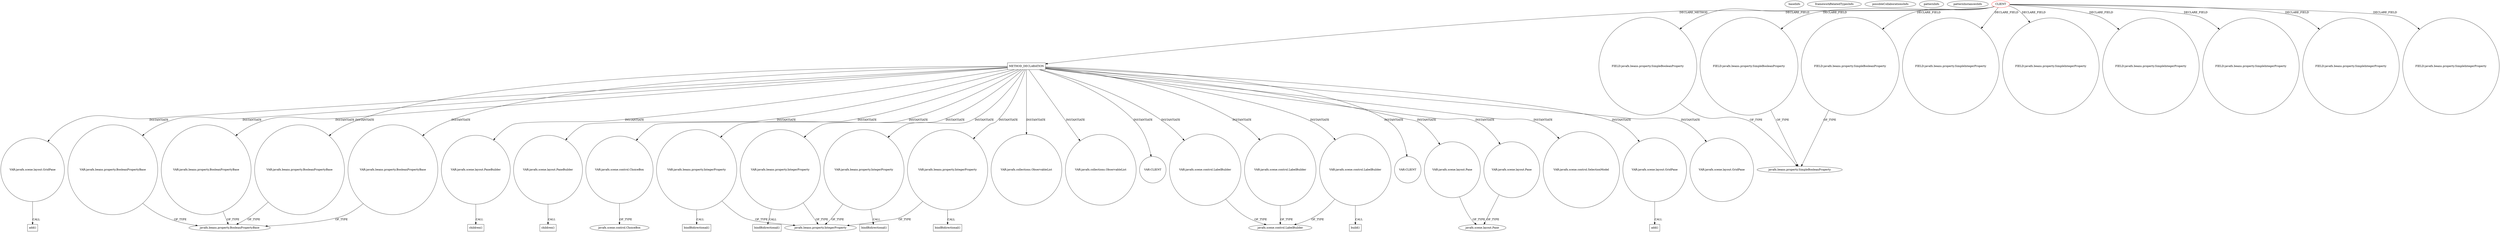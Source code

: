 digraph {
baseInfo[graphId=3728,category="pattern",isAnonymous=false,possibleRelation=false]
frameworkRelatedTypesInfo[]
possibleCollaborationsInfo[]
patternInfo[frequency=2.0,patternRootClient=0]
patternInstancesInfo[0="SaiPradeepDandem-javafx2-gradient-builder~/SaiPradeepDandem-javafx2-gradient-builder/javafx2-gradient-builder-master/src/main/java/com/javafx/gradientbuilder/application/RadialSettingsLayout.java~RadialSettingsLayout~1170",1="SaiPradeepDandem-javafx2-gradient-builder~/SaiPradeepDandem-javafx2-gradient-builder/javafx2-gradient-builder-master/src/main/java/com/javafx/gradientbuilder/application/LinearSettingsLayout.java~LinearSettingsLayout~1172"]
59[label="javafx.scene.control.LabelBuilder",vertexType="FRAMEWORK_CLASS_TYPE",isFrameworkType=false]
57[label="VAR:javafx.scene.control.LabelBuilder",vertexType="VARIABLE_EXPRESION",isFrameworkType=false,shape=circle]
66[label="VAR:javafx.scene.control.LabelBuilder",vertexType="VARIABLE_EXPRESION",isFrameworkType=false,shape=circle]
96[label="VAR:javafx.scene.control.LabelBuilder",vertexType="VARIABLE_EXPRESION",isFrameworkType=false,shape=circle]
97[label="build()",vertexType="INSIDE_CALL",isFrameworkType=false,shape=box]
56[label="METHOD_DECLARATION",vertexType="CLIENT_METHOD_DECLARATION",isFrameworkType=false,shape=box]
0[label="CLIENT",vertexType="ROOT_CLIENT_CLASS_DECLARATION",isFrameworkType=false,color=red]
251[label="VAR:CLIENT",vertexType="VARIABLE_EXPRESION",isFrameworkType=false,shape=circle]
322[label="VAR:javafx.scene.layout.Pane",vertexType="VARIABLE_EXPRESION",isFrameworkType=false,shape=circle]
423[label="VAR:javafx.scene.layout.Pane",vertexType="VARIABLE_EXPRESION",isFrameworkType=false,shape=circle]
394[label="VAR:javafx.scene.control.SelectionModel",vertexType="VARIABLE_EXPRESION",isFrameworkType=false,shape=circle]
172[label="VAR:javafx.scene.layout.GridPane",vertexType="VARIABLE_EXPRESION",isFrameworkType=false,shape=circle]
455[label="VAR:javafx.scene.layout.GridPane",vertexType="VARIABLE_EXPRESION",isFrameworkType=false,shape=circle]
135[label="VAR:javafx.scene.layout.GridPane",vertexType="VARIABLE_EXPRESION",isFrameworkType=false,shape=circle]
192[label="VAR:javafx.beans.property.BooleanPropertyBase",vertexType="VARIABLE_EXPRESION",isFrameworkType=false,shape=circle]
158[label="VAR:javafx.beans.property.BooleanPropertyBase",vertexType="VARIABLE_EXPRESION",isFrameworkType=false,shape=circle]
328[label="VAR:javafx.beans.property.BooleanPropertyBase",vertexType="VARIABLE_EXPRESION",isFrameworkType=false,shape=circle]
224[label="VAR:javafx.beans.property.BooleanPropertyBase",vertexType="VARIABLE_EXPRESION",isFrameworkType=false,shape=circle]
16[label="FIELD:javafx.beans.property.SimpleBooleanProperty",vertexType="FIELD_DECLARATION",isFrameworkType=false,shape=circle]
12[label="FIELD:javafx.beans.property.SimpleBooleanProperty",vertexType="FIELD_DECLARATION",isFrameworkType=false,shape=circle]
14[label="FIELD:javafx.beans.property.SimpleBooleanProperty",vertexType="FIELD_DECLARATION",isFrameworkType=false,shape=circle]
136[label="add()",vertexType="INSIDE_CALL",isFrameworkType=false,shape=box]
173[label="add()",vertexType="INSIDE_CALL",isFrameworkType=false,shape=box]
351[label="VAR:javafx.scene.layout.PaneBuilder",vertexType="VARIABLE_EXPRESION",isFrameworkType=false,shape=circle]
352[label="children()",vertexType="INSIDE_CALL",isFrameworkType=false,shape=box]
432[label="VAR:javafx.scene.layout.PaneBuilder",vertexType="VARIABLE_EXPRESION",isFrameworkType=false,shape=circle]
433[label="children()",vertexType="INSIDE_CALL",isFrameworkType=false,shape=box]
95[label="javafx.scene.layout.Pane",vertexType="FRAMEWORK_CLASS_TYPE",isFrameworkType=false]
375[label="VAR:javafx.scene.control.ChoiceBox",vertexType="VARIABLE_EXPRESION",isFrameworkType=false,shape=circle]
376[label="javafx.scene.control.ChoiceBox",vertexType="FRAMEWORK_CLASS_TYPE",isFrameworkType=false]
232[label="VAR:javafx.beans.property.IntegerProperty",vertexType="VARIABLE_EXPRESION",isFrameworkType=false,shape=circle]
134[label="javafx.beans.property.IntegerProperty",vertexType="FRAMEWORK_CLASS_TYPE",isFrameworkType=false]
233[label="bindBidirectional()",vertexType="INSIDE_CALL",isFrameworkType=false,shape=box]
253[label="VAR:javafx.beans.property.IntegerProperty",vertexType="VARIABLE_EXPRESION",isFrameworkType=false,shape=circle]
254[label="bindBidirectional()",vertexType="INSIDE_CALL",isFrameworkType=false,shape=box]
132[label="VAR:javafx.beans.property.IntegerProperty",vertexType="VARIABLE_EXPRESION",isFrameworkType=false,shape=circle]
133[label="bindBidirectional()",vertexType="INSIDE_CALL",isFrameworkType=false,shape=box]
247[label="VAR:javafx.beans.property.IntegerProperty",vertexType="VARIABLE_EXPRESION",isFrameworkType=false,shape=circle]
248[label="bindBidirectional()",vertexType="INSIDE_CALL",isFrameworkType=false,shape=box]
107[label="VAR:javafx.collections.ObservableList",vertexType="VARIABLE_EXPRESION",isFrameworkType=false,shape=circle]
452[label="VAR:javafx.collections.ObservableList",vertexType="VARIABLE_EXPRESION",isFrameworkType=false,shape=circle]
18[label="FIELD:javafx.beans.property.SimpleIntegerProperty",vertexType="FIELD_DECLARATION",isFrameworkType=false,shape=circle]
6[label="FIELD:javafx.beans.property.SimpleIntegerProperty",vertexType="FIELD_DECLARATION",isFrameworkType=false,shape=circle]
8[label="FIELD:javafx.beans.property.SimpleIntegerProperty",vertexType="FIELD_DECLARATION",isFrameworkType=false,shape=circle]
20[label="FIELD:javafx.beans.property.SimpleIntegerProperty",vertexType="FIELD_DECLARATION",isFrameworkType=false,shape=circle]
2[label="FIELD:javafx.beans.property.SimpleIntegerProperty",vertexType="FIELD_DECLARATION",isFrameworkType=false,shape=circle]
4[label="FIELD:javafx.beans.property.SimpleIntegerProperty",vertexType="FIELD_DECLARATION",isFrameworkType=false,shape=circle]
126[label="javafx.beans.property.BooleanPropertyBase",vertexType="FRAMEWORK_CLASS_TYPE",isFrameworkType=false]
11[label="javafx.beans.property.SimpleBooleanProperty",vertexType="FRAMEWORK_CLASS_TYPE",isFrameworkType=false]
190[label="VAR:CLIENT",vertexType="VARIABLE_EXPRESION",isFrameworkType=false,shape=circle]
232->233[label="CALL"]
56->172[label="INSTANTIATE"]
0->6[label="DECLARE_FIELD"]
0->56[label="DECLARE_METHOD"]
0->14[label="DECLARE_FIELD"]
56->107[label="INSTANTIATE"]
56->394[label="INSTANTIATE"]
247->248[label="CALL"]
56->132[label="INSTANTIATE"]
56->224[label="INSTANTIATE"]
232->134[label="OF_TYPE"]
56->432[label="INSTANTIATE"]
56->452[label="INSTANTIATE"]
0->2[label="DECLARE_FIELD"]
375->376[label="OF_TYPE"]
66->59[label="OF_TYPE"]
423->95[label="OF_TYPE"]
56->253[label="INSTANTIATE"]
432->433[label="CALL"]
351->352[label="CALL"]
56->328[label="INSTANTIATE"]
16->11[label="OF_TYPE"]
322->95[label="OF_TYPE"]
56->190[label="INSTANTIATE"]
172->173[label="CALL"]
56->375[label="INSTANTIATE"]
135->136[label="CALL"]
132->134[label="OF_TYPE"]
132->133[label="CALL"]
56->192[label="INSTANTIATE"]
56->247[label="INSTANTIATE"]
0->20[label="DECLARE_FIELD"]
56->251[label="INSTANTIATE"]
253->134[label="OF_TYPE"]
158->126[label="OF_TYPE"]
0->8[label="DECLARE_FIELD"]
56->158[label="INSTANTIATE"]
0->12[label="DECLARE_FIELD"]
56->423[label="INSTANTIATE"]
56->232[label="INSTANTIATE"]
56->351[label="INSTANTIATE"]
192->126[label="OF_TYPE"]
56->322[label="INSTANTIATE"]
56->57[label="INSTANTIATE"]
56->66[label="INSTANTIATE"]
253->254[label="CALL"]
328->126[label="OF_TYPE"]
0->18[label="DECLARE_FIELD"]
14->11[label="OF_TYPE"]
56->455[label="INSTANTIATE"]
96->97[label="CALL"]
96->59[label="OF_TYPE"]
12->11[label="OF_TYPE"]
247->134[label="OF_TYPE"]
0->4[label="DECLARE_FIELD"]
56->96[label="INSTANTIATE"]
57->59[label="OF_TYPE"]
224->126[label="OF_TYPE"]
0->16[label="DECLARE_FIELD"]
56->135[label="INSTANTIATE"]
}
